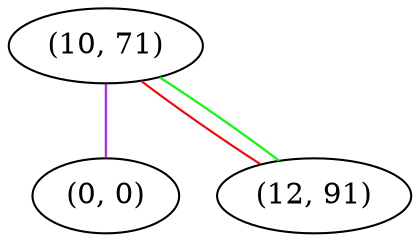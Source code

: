 graph "" {
"(10, 71)";
"(0, 0)";
"(12, 91)";
"(10, 71)" -- "(0, 0)"  [color=purple, key=0, weight=4];
"(10, 71)" -- "(12, 91)"  [color=red, key=0, weight=1];
"(10, 71)" -- "(12, 91)"  [color=green, key=1, weight=2];
}
